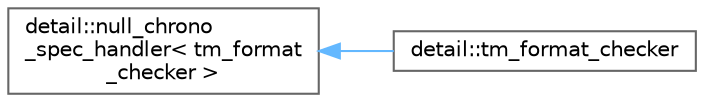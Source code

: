 digraph "类继承关系图"
{
 // LATEX_PDF_SIZE
  bgcolor="transparent";
  edge [fontname=Helvetica,fontsize=10,labelfontname=Helvetica,labelfontsize=10];
  node [fontname=Helvetica,fontsize=10,shape=box,height=0.2,width=0.4];
  rankdir="LR";
  Node0 [id="Node000000",label="detail::null_chrono\l_spec_handler\< tm_format\l_checker \>",height=0.2,width=0.4,color="grey40", fillcolor="white", style="filled",URL="$structdetail_1_1null__chrono__spec__handler.html",tooltip=" "];
  Node0 -> Node1 [id="edge581_Node000000_Node000001",dir="back",color="steelblue1",style="solid",tooltip=" "];
  Node1 [id="Node000001",label="detail::tm_format_checker",height=0.2,width=0.4,color="grey40", fillcolor="white", style="filled",URL="$structdetail_1_1tm__format__checker.html",tooltip=" "];
}
